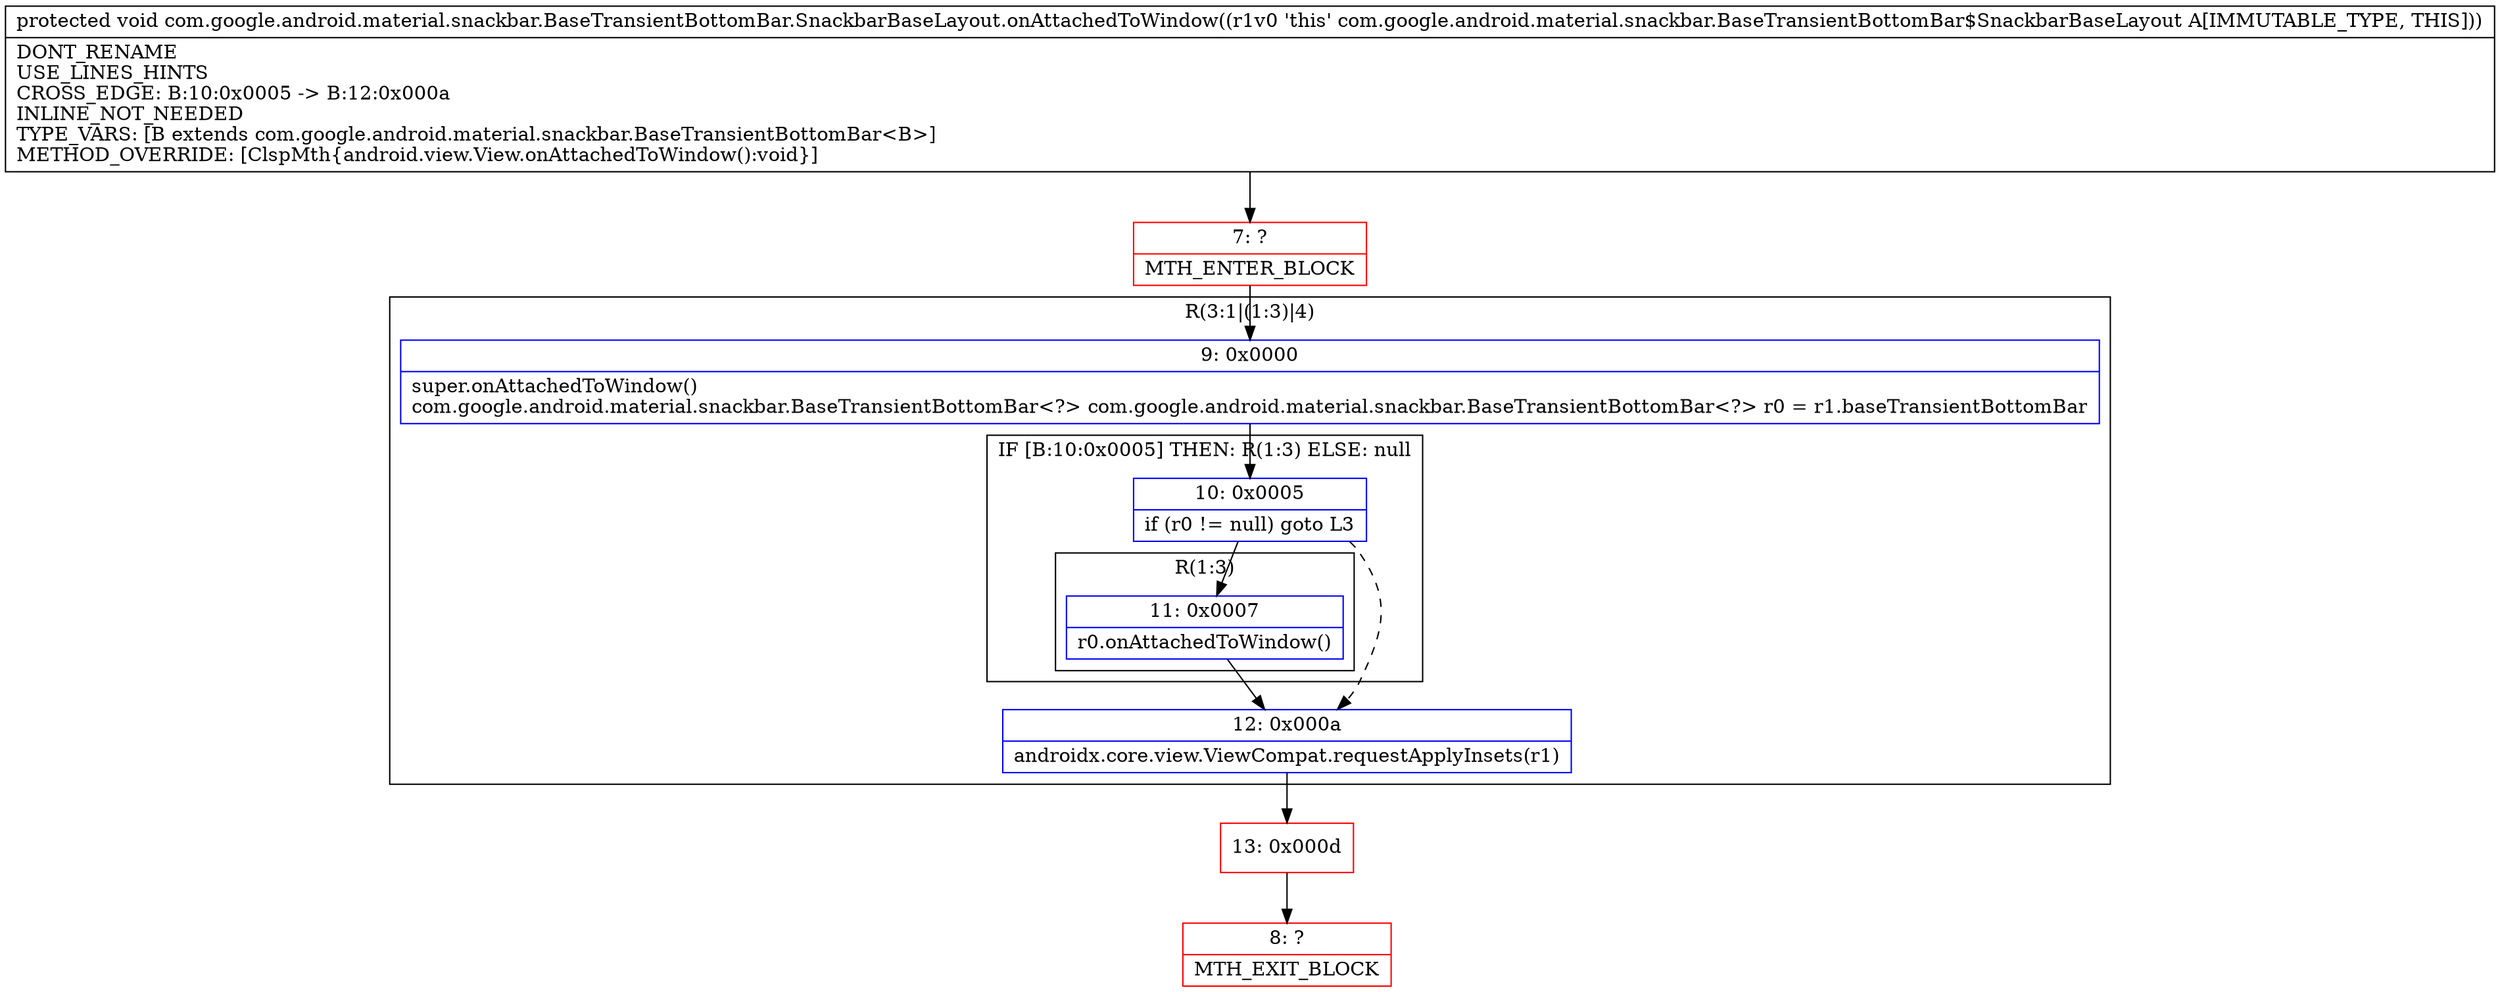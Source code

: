 digraph "CFG forcom.google.android.material.snackbar.BaseTransientBottomBar.SnackbarBaseLayout.onAttachedToWindow()V" {
subgraph cluster_Region_141577460 {
label = "R(3:1|(1:3)|4)";
node [shape=record,color=blue];
Node_9 [shape=record,label="{9\:\ 0x0000|super.onAttachedToWindow()\lcom.google.android.material.snackbar.BaseTransientBottomBar\<?\> com.google.android.material.snackbar.BaseTransientBottomBar\<?\> r0 = r1.baseTransientBottomBar\l}"];
subgraph cluster_IfRegion_2103039133 {
label = "IF [B:10:0x0005] THEN: R(1:3) ELSE: null";
node [shape=record,color=blue];
Node_10 [shape=record,label="{10\:\ 0x0005|if (r0 != null) goto L3\l}"];
subgraph cluster_Region_1148146890 {
label = "R(1:3)";
node [shape=record,color=blue];
Node_11 [shape=record,label="{11\:\ 0x0007|r0.onAttachedToWindow()\l}"];
}
}
Node_12 [shape=record,label="{12\:\ 0x000a|androidx.core.view.ViewCompat.requestApplyInsets(r1)\l}"];
}
Node_7 [shape=record,color=red,label="{7\:\ ?|MTH_ENTER_BLOCK\l}"];
Node_13 [shape=record,color=red,label="{13\:\ 0x000d}"];
Node_8 [shape=record,color=red,label="{8\:\ ?|MTH_EXIT_BLOCK\l}"];
MethodNode[shape=record,label="{protected void com.google.android.material.snackbar.BaseTransientBottomBar.SnackbarBaseLayout.onAttachedToWindow((r1v0 'this' com.google.android.material.snackbar.BaseTransientBottomBar$SnackbarBaseLayout A[IMMUTABLE_TYPE, THIS]))  | DONT_RENAME\lUSE_LINES_HINTS\lCROSS_EDGE: B:10:0x0005 \-\> B:12:0x000a\lINLINE_NOT_NEEDED\lTYPE_VARS: [B extends com.google.android.material.snackbar.BaseTransientBottomBar\<B\>]\lMETHOD_OVERRIDE: [ClspMth\{android.view.View.onAttachedToWindow():void\}]\l}"];
MethodNode -> Node_7;Node_9 -> Node_10;
Node_10 -> Node_11;
Node_10 -> Node_12[style=dashed];
Node_11 -> Node_12;
Node_12 -> Node_13;
Node_7 -> Node_9;
Node_13 -> Node_8;
}

